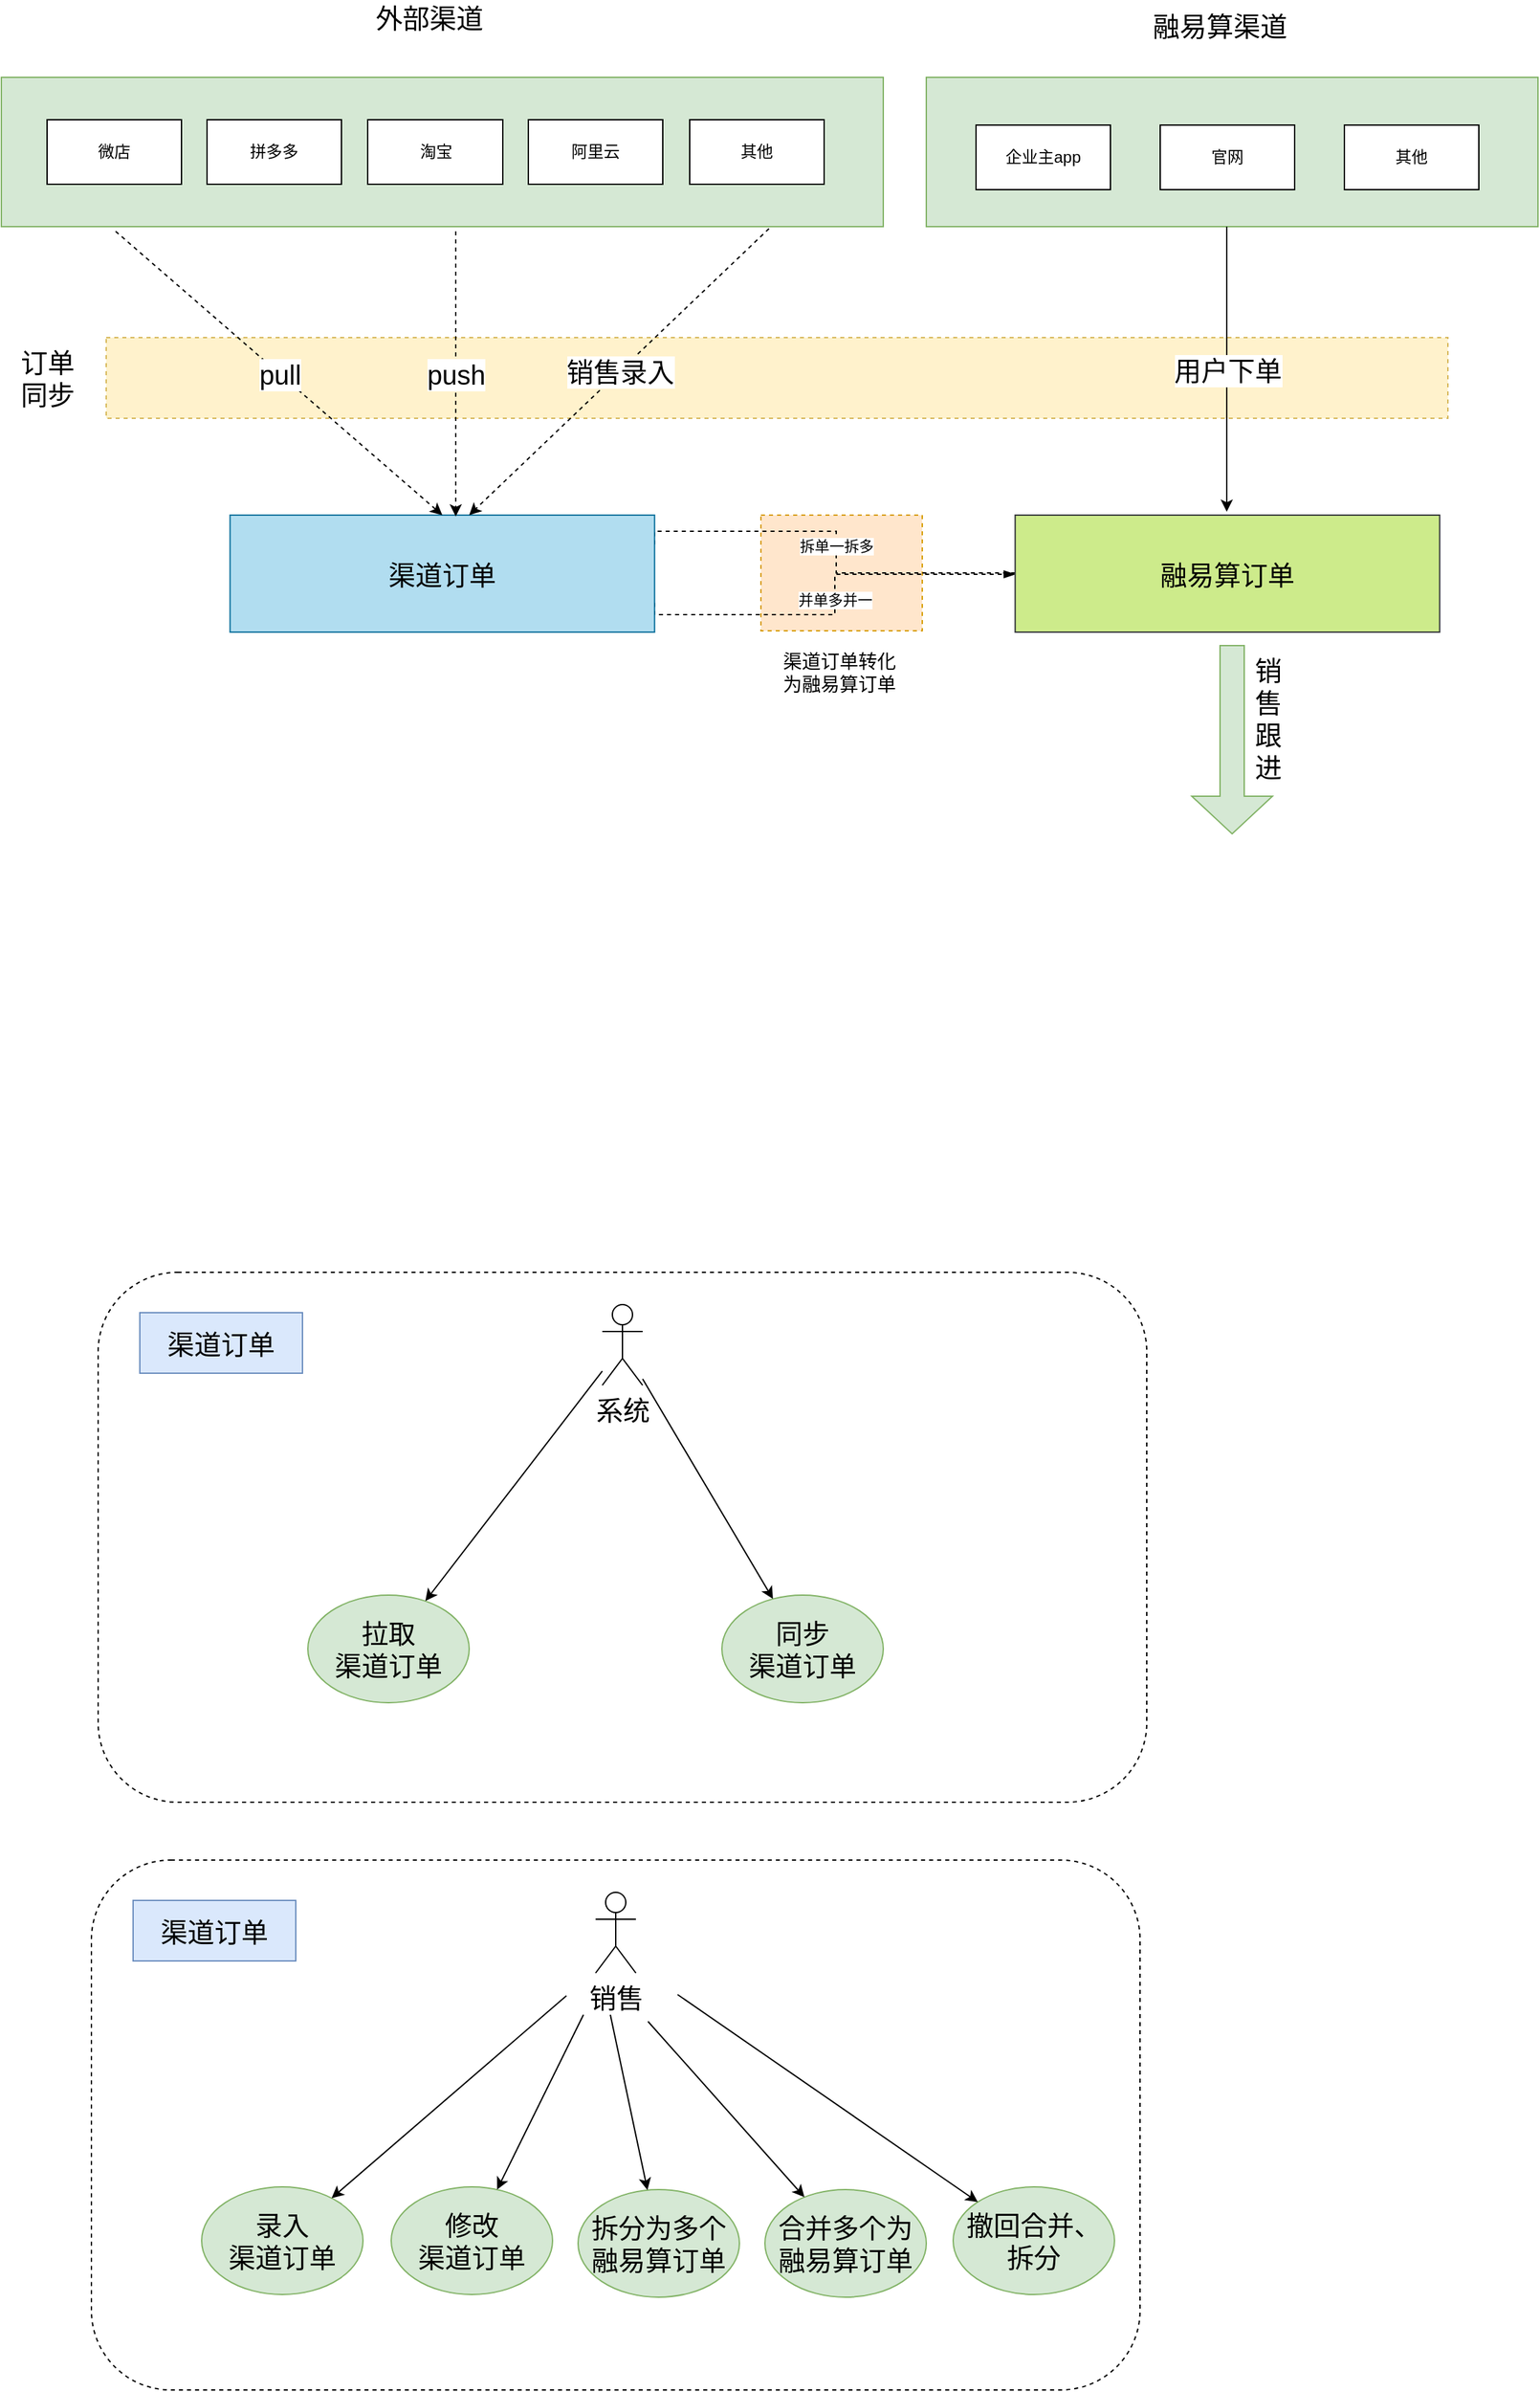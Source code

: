 <mxfile version="14.1.8" type="github">
  <diagram id="Wc-KlJpiXTT7ANUVL1O2" name="第 1 页">
    <mxGraphModel dx="2475" dy="861" grid="0" gridSize="10" guides="1" tooltips="1" connect="1" arrows="1" fold="1" page="0" pageScale="1" pageWidth="827" pageHeight="1169" math="0" shadow="0">
      <root>
        <mxCell id="0" />
        <mxCell id="1" parent="0" />
        <mxCell id="DArMAvbHiKXC-84_z5ol-40" value="" style="rounded=0;whiteSpace=wrap;html=1;dashed=1;fillColor=#ffe6cc;strokeColor=#d79b00;" vertex="1" parent="1">
          <mxGeometry x="163" y="438" width="120" height="86" as="geometry" />
        </mxCell>
        <mxCell id="DArMAvbHiKXC-84_z5ol-33" value="" style="rounded=0;whiteSpace=wrap;html=1;dashed=1;fillColor=#fff2cc;strokeColor=#d6b656;" vertex="1" parent="1">
          <mxGeometry x="-323.99" y="306" width="997.99" height="60" as="geometry" />
        </mxCell>
        <mxCell id="DArMAvbHiKXC-84_z5ol-8" value="" style="rounded=0;whiteSpace=wrap;html=1;fillColor=#d5e8d4;strokeColor=#82b366;" vertex="1" parent="1">
          <mxGeometry x="-402" y="112.5" width="656" height="111" as="geometry" />
        </mxCell>
        <mxCell id="DArMAvbHiKXC-84_z5ol-1" value="微店" style="rounded=0;whiteSpace=wrap;html=1;" vertex="1" parent="1">
          <mxGeometry x="-368" y="144" width="100" height="48" as="geometry" />
        </mxCell>
        <mxCell id="DArMAvbHiKXC-84_z5ol-2" value="拼多多" style="rounded=0;whiteSpace=wrap;html=1;" vertex="1" parent="1">
          <mxGeometry x="-249" y="144" width="100" height="48" as="geometry" />
        </mxCell>
        <mxCell id="DArMAvbHiKXC-84_z5ol-3" value="淘宝" style="rounded=0;whiteSpace=wrap;html=1;" vertex="1" parent="1">
          <mxGeometry x="-129.5" y="144" width="100.5" height="48" as="geometry" />
        </mxCell>
        <mxCell id="DArMAvbHiKXC-84_z5ol-6" value="阿里云" style="rounded=0;whiteSpace=wrap;html=1;" vertex="1" parent="1">
          <mxGeometry x="-10" y="144" width="100" height="48" as="geometry" />
        </mxCell>
        <mxCell id="DArMAvbHiKXC-84_z5ol-7" value="其他" style="rounded=0;whiteSpace=wrap;html=1;" vertex="1" parent="1">
          <mxGeometry x="110" y="144" width="100" height="48" as="geometry" />
        </mxCell>
        <mxCell id="DArMAvbHiKXC-84_z5ol-9" value="&lt;font style=&quot;font-size: 20px&quot;&gt;外部渠道&lt;/font&gt;" style="text;html=1;align=center;verticalAlign=middle;resizable=0;points=[];autosize=1;" vertex="1" parent="1">
          <mxGeometry x="-129" y="57" width="90" height="21" as="geometry" />
        </mxCell>
        <mxCell id="DArMAvbHiKXC-84_z5ol-12" value="" style="rounded=0;whiteSpace=wrap;html=1;fillColor=#d5e8d4;strokeColor=#82b366;" vertex="1" parent="1">
          <mxGeometry x="286" y="112.5" width="455" height="111" as="geometry" />
        </mxCell>
        <mxCell id="DArMAvbHiKXC-84_z5ol-13" value="企业主app" style="rounded=0;whiteSpace=wrap;html=1;" vertex="1" parent="1">
          <mxGeometry x="323" y="148" width="100" height="48" as="geometry" />
        </mxCell>
        <mxCell id="DArMAvbHiKXC-84_z5ol-14" value="官网" style="rounded=0;whiteSpace=wrap;html=1;" vertex="1" parent="1">
          <mxGeometry x="460" y="148" width="100" height="48" as="geometry" />
        </mxCell>
        <mxCell id="DArMAvbHiKXC-84_z5ol-15" value="其他" style="rounded=0;whiteSpace=wrap;html=1;" vertex="1" parent="1">
          <mxGeometry x="597" y="148" width="100" height="48" as="geometry" />
        </mxCell>
        <mxCell id="DArMAvbHiKXC-84_z5ol-16" value="&lt;font style=&quot;font-size: 20px&quot;&gt;融易算渠道&lt;/font&gt;" style="text;html=1;align=center;verticalAlign=middle;resizable=0;points=[];autosize=1;" vertex="1" parent="1">
          <mxGeometry x="449" y="63" width="110" height="21" as="geometry" />
        </mxCell>
        <mxCell id="DArMAvbHiKXC-84_z5ol-36" value="拆单一拆多" style="edgeStyle=orthogonalEdgeStyle;rounded=0;orthogonalLoop=1;jettySize=auto;html=1;exitX=1;exitY=0.25;exitDx=0;exitDy=0;dashed=1;endArrow=none;endFill=0;" edge="1" parent="1" source="DArMAvbHiKXC-84_z5ol-17">
          <mxGeometry relative="1" as="geometry">
            <mxPoint x="354" y="481" as="targetPoint" />
            <Array as="points">
              <mxPoint x="84" y="450" />
              <mxPoint x="219" y="450" />
              <mxPoint x="219" y="481" />
            </Array>
          </mxGeometry>
        </mxCell>
        <mxCell id="DArMAvbHiKXC-84_z5ol-39" value="并单多并一" style="edgeStyle=orthogonalEdgeStyle;rounded=0;orthogonalLoop=1;jettySize=auto;html=1;exitX=1;exitY=0.75;exitDx=0;exitDy=0;dashed=1;endArrow=blockThin;endFill=1;" edge="1" parent="1" source="DArMAvbHiKXC-84_z5ol-17" target="DArMAvbHiKXC-84_z5ol-18">
          <mxGeometry relative="1" as="geometry">
            <Array as="points">
              <mxPoint x="84" y="512" />
              <mxPoint x="218" y="512" />
              <mxPoint x="218" y="482" />
            </Array>
          </mxGeometry>
        </mxCell>
        <mxCell id="DArMAvbHiKXC-84_z5ol-17" value="&lt;font style=&quot;font-size: 20px&quot;&gt;渠道订单&lt;/font&gt;" style="rounded=0;whiteSpace=wrap;html=1;fillColor=#b1ddf0;strokeColor=#10739e;" vertex="1" parent="1">
          <mxGeometry x="-231.86" y="438" width="315.75" height="87" as="geometry" />
        </mxCell>
        <mxCell id="DArMAvbHiKXC-84_z5ol-18" value="&lt;font style=&quot;font-size: 20px&quot;&gt;融易算订单&lt;/font&gt;" style="rounded=0;whiteSpace=wrap;html=1;fillColor=#cdeb8b;strokeColor=#36393d;" vertex="1" parent="1">
          <mxGeometry x="352.12" y="438" width="315.75" height="87" as="geometry" />
        </mxCell>
        <mxCell id="DArMAvbHiKXC-84_z5ol-28" value="&lt;font style=&quot;font-size: 20px&quot;&gt;pull&lt;/font&gt;" style="endArrow=classic;html=1;entryX=0.5;entryY=0;entryDx=0;entryDy=0;dashed=1;" edge="1" parent="1" target="DArMAvbHiKXC-84_z5ol-17">
          <mxGeometry width="50" height="50" relative="1" as="geometry">
            <mxPoint x="-317" y="227" as="sourcePoint" />
            <mxPoint x="-261" y="232" as="targetPoint" />
          </mxGeometry>
        </mxCell>
        <mxCell id="DArMAvbHiKXC-84_z5ol-30" value="&lt;font style=&quot;font-size: 20px&quot;&gt;push&lt;/font&gt;" style="endArrow=classic;html=1;dashed=1;" edge="1" parent="1">
          <mxGeometry width="50" height="50" relative="1" as="geometry">
            <mxPoint x="-64" y="227" as="sourcePoint" />
            <mxPoint x="-64" y="439" as="targetPoint" />
          </mxGeometry>
        </mxCell>
        <mxCell id="DArMAvbHiKXC-84_z5ol-31" value="&lt;span style=&quot;font-size: 20px&quot;&gt;销售录入&lt;/span&gt;" style="endArrow=classic;html=1;dashed=1;" edge="1" parent="1">
          <mxGeometry width="50" height="50" relative="1" as="geometry">
            <mxPoint x="169" y="225" as="sourcePoint" />
            <mxPoint x="-54" y="438" as="targetPoint" />
          </mxGeometry>
        </mxCell>
        <mxCell id="DArMAvbHiKXC-84_z5ol-32" value="&lt;font style=&quot;font-size: 20px&quot;&gt;用户下单&lt;/font&gt;" style="endArrow=classic;html=1;" edge="1" parent="1">
          <mxGeometry width="50" height="50" relative="1" as="geometry">
            <mxPoint x="509.5" y="223.5" as="sourcePoint" />
            <mxPoint x="509.5" y="435.5" as="targetPoint" />
          </mxGeometry>
        </mxCell>
        <mxCell id="DArMAvbHiKXC-84_z5ol-34" value="&lt;font style=&quot;font-size: 20px&quot;&gt;订单&lt;br&gt;同步&lt;/font&gt;" style="text;html=1;align=center;verticalAlign=middle;resizable=0;points=[];autosize=1;" vertex="1" parent="1">
          <mxGeometry x="-393" y="317" width="50" height="38" as="geometry" />
        </mxCell>
        <mxCell id="DArMAvbHiKXC-84_z5ol-41" value="&lt;font style=&quot;font-size: 14px&quot;&gt;渠道订单转化&lt;br&gt;为融易算订单&lt;/font&gt;" style="text;html=1;align=center;verticalAlign=middle;resizable=0;points=[];autosize=1;" vertex="1" parent="1">
          <mxGeometry x="174" y="538" width="94" height="34" as="geometry" />
        </mxCell>
        <mxCell id="DArMAvbHiKXC-84_z5ol-53" value="" style="shape=singleArrow;direction=south;whiteSpace=wrap;html=1;fillColor=#d5e8d4;strokeColor=#82b366;" vertex="1" parent="1">
          <mxGeometry x="483.5" y="535" width="60" height="140" as="geometry" />
        </mxCell>
        <mxCell id="DArMAvbHiKXC-84_z5ol-54" value="&lt;span style=&quot;font-size: 20px&quot;&gt;销&lt;br&gt;售&lt;br&gt;跟&lt;br&gt;进&lt;/span&gt;" style="text;html=1;align=center;verticalAlign=middle;resizable=0;points=[];autosize=1;" vertex="1" parent="1">
          <mxGeometry x="525" y="553" width="30" height="72" as="geometry" />
        </mxCell>
        <mxCell id="DArMAvbHiKXC-84_z5ol-55" value="" style="rounded=1;whiteSpace=wrap;html=1;dashed=1;" vertex="1" parent="1">
          <mxGeometry x="-330" y="1001" width="780" height="394" as="geometry" />
        </mxCell>
        <mxCell id="DArMAvbHiKXC-84_z5ol-58" value="&lt;font style=&quot;font-size: 20px&quot;&gt;拉取&lt;br&gt;渠道订单&lt;/font&gt;" style="ellipse;whiteSpace=wrap;html=1;fillColor=#d5e8d4;strokeColor=#82b366;" vertex="1" parent="1">
          <mxGeometry x="-174" y="1241" width="120" height="80" as="geometry" />
        </mxCell>
        <mxCell id="DArMAvbHiKXC-84_z5ol-59" value="&lt;font style=&quot;font-size: 20px&quot;&gt;系统&lt;/font&gt;" style="shape=umlActor;verticalLabelPosition=bottom;verticalAlign=top;html=1;" vertex="1" parent="1">
          <mxGeometry x="45" y="1025" width="30" height="60" as="geometry" />
        </mxCell>
        <mxCell id="DArMAvbHiKXC-84_z5ol-60" value="&lt;font style=&quot;font-size: 20px&quot;&gt;同步&lt;br&gt;渠道订单&lt;/font&gt;" style="ellipse;whiteSpace=wrap;html=1;fillColor=#d5e8d4;strokeColor=#82b366;" vertex="1" parent="1">
          <mxGeometry x="134" y="1241" width="120" height="80" as="geometry" />
        </mxCell>
        <mxCell id="DArMAvbHiKXC-84_z5ol-61" value="" style="endArrow=classic;html=1;" edge="1" parent="1" source="DArMAvbHiKXC-84_z5ol-59" target="DArMAvbHiKXC-84_z5ol-58">
          <mxGeometry width="50" height="50" relative="1" as="geometry">
            <mxPoint x="18" y="1165" as="sourcePoint" />
            <mxPoint x="68" y="1115" as="targetPoint" />
          </mxGeometry>
        </mxCell>
        <mxCell id="DArMAvbHiKXC-84_z5ol-62" value="" style="endArrow=classic;html=1;" edge="1" parent="1" source="DArMAvbHiKXC-84_z5ol-59" target="DArMAvbHiKXC-84_z5ol-60">
          <mxGeometry width="50" height="50" relative="1" as="geometry">
            <mxPoint x="55" y="1084.462" as="sourcePoint" />
            <mxPoint x="-76.723" y="1255.373" as="targetPoint" />
          </mxGeometry>
        </mxCell>
        <mxCell id="DArMAvbHiKXC-84_z5ol-64" value="&lt;font style=&quot;font-size: 20px&quot;&gt;渠道订单&lt;/font&gt;" style="rounded=0;whiteSpace=wrap;html=1;fillColor=#dae8fc;strokeColor=#6c8ebf;" vertex="1" parent="1">
          <mxGeometry x="-299" y="1031" width="121" height="45" as="geometry" />
        </mxCell>
        <mxCell id="DArMAvbHiKXC-84_z5ol-65" value="" style="rounded=1;whiteSpace=wrap;html=1;dashed=1;" vertex="1" parent="1">
          <mxGeometry x="-335" y="1438" width="780" height="394" as="geometry" />
        </mxCell>
        <mxCell id="DArMAvbHiKXC-84_z5ol-66" value="&lt;font style=&quot;font-size: 20px&quot;&gt;录入&lt;br&gt;渠道订单&lt;/font&gt;" style="ellipse;whiteSpace=wrap;html=1;fillColor=#d5e8d4;strokeColor=#82b366;" vertex="1" parent="1">
          <mxGeometry x="-253" y="1681" width="120" height="80" as="geometry" />
        </mxCell>
        <mxCell id="DArMAvbHiKXC-84_z5ol-67" value="&lt;font style=&quot;font-size: 20px&quot;&gt;销售&lt;/font&gt;" style="shape=umlActor;verticalLabelPosition=bottom;verticalAlign=top;html=1;" vertex="1" parent="1">
          <mxGeometry x="40" y="1462" width="30" height="60" as="geometry" />
        </mxCell>
        <mxCell id="DArMAvbHiKXC-84_z5ol-68" value="&lt;font style=&quot;font-size: 20px&quot;&gt;修改&lt;br&gt;渠道订单&lt;/font&gt;" style="ellipse;whiteSpace=wrap;html=1;fillColor=#d5e8d4;strokeColor=#82b366;" vertex="1" parent="1">
          <mxGeometry x="-112.0" y="1681" width="120" height="80" as="geometry" />
        </mxCell>
        <mxCell id="DArMAvbHiKXC-84_z5ol-69" value="" style="endArrow=classic;html=1;exitX=0.453;exitY=0.256;exitDx=0;exitDy=0;exitPerimeter=0;" edge="1" parent="1" source="DArMAvbHiKXC-84_z5ol-65" target="DArMAvbHiKXC-84_z5ol-66">
          <mxGeometry width="50" height="50" relative="1" as="geometry">
            <mxPoint x="13" y="1602" as="sourcePoint" />
            <mxPoint x="63" y="1552" as="targetPoint" />
          </mxGeometry>
        </mxCell>
        <mxCell id="DArMAvbHiKXC-84_z5ol-70" value="" style="endArrow=classic;html=1;" edge="1" parent="1" target="DArMAvbHiKXC-84_z5ol-68">
          <mxGeometry width="50" height="50" relative="1" as="geometry">
            <mxPoint x="31" y="1553" as="sourcePoint" />
            <mxPoint x="-81.723" y="1692.373" as="targetPoint" />
          </mxGeometry>
        </mxCell>
        <mxCell id="DArMAvbHiKXC-84_z5ol-71" value="&lt;font style=&quot;font-size: 20px&quot;&gt;渠道订单&lt;/font&gt;" style="rounded=0;whiteSpace=wrap;html=1;fillColor=#dae8fc;strokeColor=#6c8ebf;" vertex="1" parent="1">
          <mxGeometry x="-304" y="1468" width="121" height="45" as="geometry" />
        </mxCell>
        <mxCell id="DArMAvbHiKXC-84_z5ol-72" value="&lt;span style=&quot;font-size: 20px&quot;&gt;拆分为多个&lt;br&gt;融易算订单&lt;/span&gt;" style="ellipse;whiteSpace=wrap;html=1;fillColor=#d5e8d4;strokeColor=#82b366;" vertex="1" parent="1">
          <mxGeometry x="27.0" y="1683" width="120" height="80" as="geometry" />
        </mxCell>
        <mxCell id="DArMAvbHiKXC-84_z5ol-73" value="&lt;span style=&quot;font-size: 20px&quot;&gt;合并多个为&lt;br&gt;融易算订单&lt;/span&gt;" style="ellipse;whiteSpace=wrap;html=1;fillColor=#d5e8d4;strokeColor=#82b366;" vertex="1" parent="1">
          <mxGeometry x="166" y="1683" width="120" height="80" as="geometry" />
        </mxCell>
        <mxCell id="DArMAvbHiKXC-84_z5ol-75" value="&lt;span style=&quot;font-size: 20px&quot;&gt;撤回合并、拆分&lt;/span&gt;" style="ellipse;whiteSpace=wrap;html=1;fillColor=#d5e8d4;strokeColor=#82b366;" vertex="1" parent="1">
          <mxGeometry x="306" y="1681" width="120" height="80" as="geometry" />
        </mxCell>
        <mxCell id="DArMAvbHiKXC-84_z5ol-76" value="" style="endArrow=classic;html=1;" edge="1" parent="1" target="DArMAvbHiKXC-84_z5ol-72">
          <mxGeometry width="50" height="50" relative="1" as="geometry">
            <mxPoint x="51" y="1553" as="sourcePoint" />
            <mxPoint x="-24.272" y="1692.786" as="targetPoint" />
          </mxGeometry>
        </mxCell>
        <mxCell id="DArMAvbHiKXC-84_z5ol-77" value="" style="endArrow=classic;html=1;" edge="1" parent="1" target="DArMAvbHiKXC-84_z5ol-73">
          <mxGeometry width="50" height="50" relative="1" as="geometry">
            <mxPoint x="79" y="1558" as="sourcePoint" />
            <mxPoint x="-14.272" y="1702.786" as="targetPoint" />
          </mxGeometry>
        </mxCell>
        <mxCell id="DArMAvbHiKXC-84_z5ol-78" value="" style="endArrow=classic;html=1;" edge="1" parent="1" target="DArMAvbHiKXC-84_z5ol-75">
          <mxGeometry width="50" height="50" relative="1" as="geometry">
            <mxPoint x="101" y="1538" as="sourcePoint" />
            <mxPoint x="-4.272" y="1712.786" as="targetPoint" />
          </mxGeometry>
        </mxCell>
      </root>
    </mxGraphModel>
  </diagram>
</mxfile>
